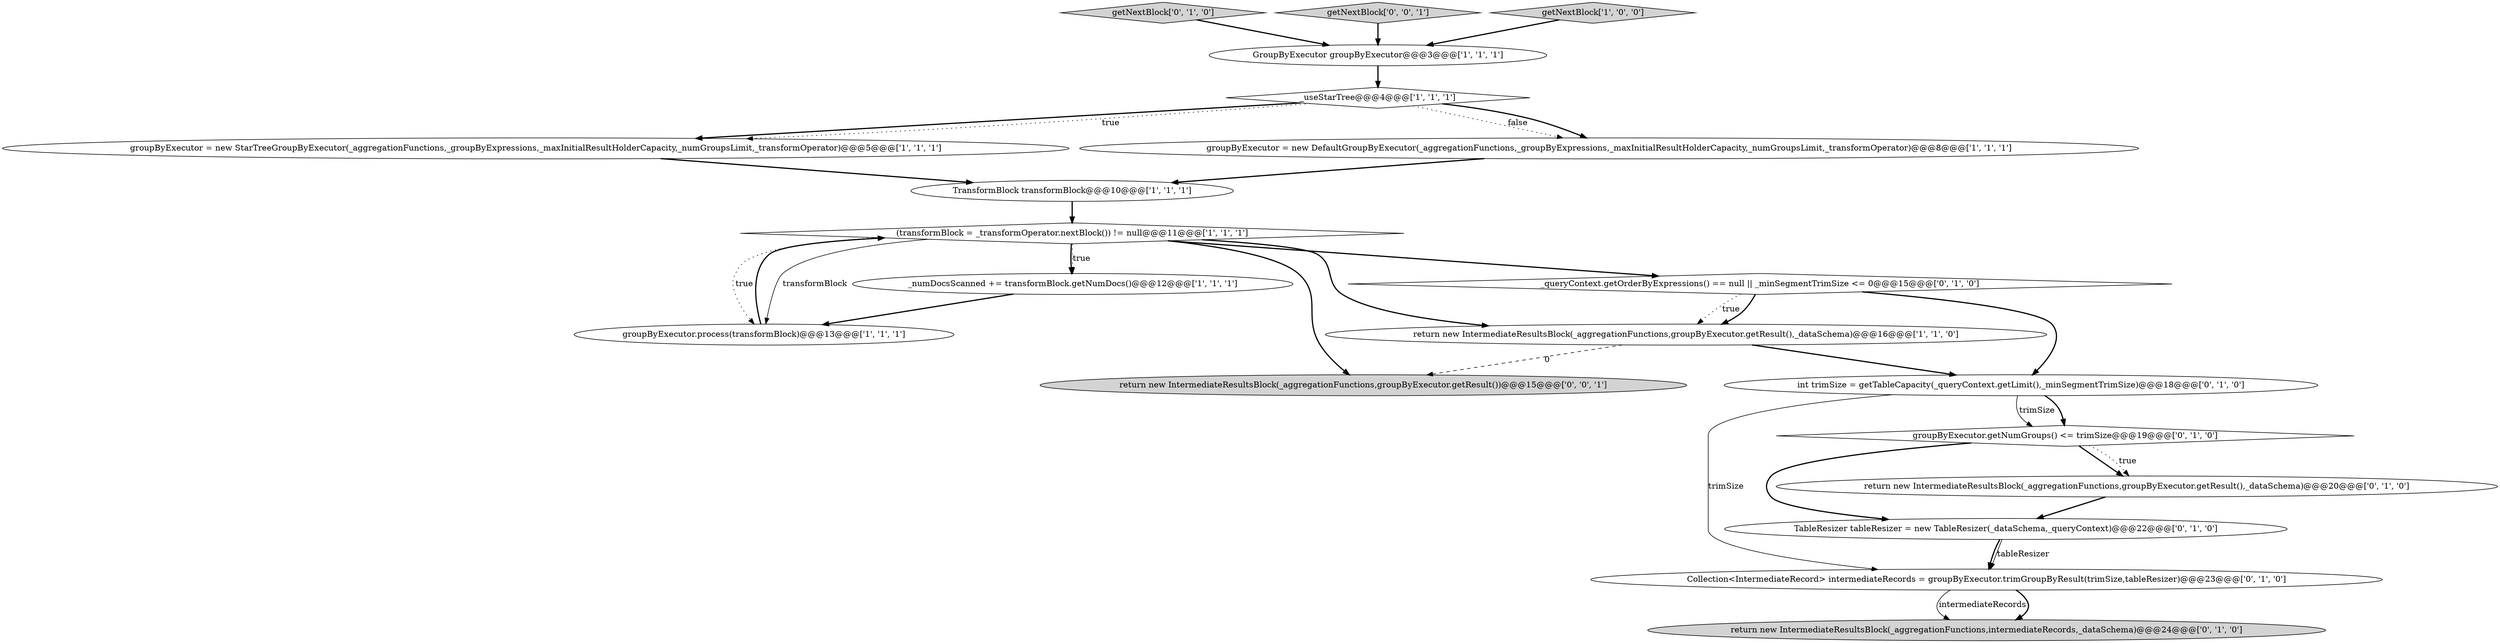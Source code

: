digraph {
18 [style = filled, label = "return new IntermediateResultsBlock(_aggregationFunctions,groupByExecutor.getResult())@@@15@@@['0', '0', '1']", fillcolor = lightgray, shape = ellipse image = "AAA0AAABBB3BBB"];
16 [style = filled, label = "getNextBlock['0', '1', '0']", fillcolor = lightgray, shape = diamond image = "AAA0AAABBB2BBB"];
3 [style = filled, label = "return new IntermediateResultsBlock(_aggregationFunctions,groupByExecutor.getResult(),_dataSchema)@@@16@@@['1', '1', '0']", fillcolor = white, shape = ellipse image = "AAA0AAABBB1BBB"];
0 [style = filled, label = "groupByExecutor = new StarTreeGroupByExecutor(_aggregationFunctions,_groupByExpressions,_maxInitialResultHolderCapacity,_numGroupsLimit,_transformOperator)@@@5@@@['1', '1', '1']", fillcolor = white, shape = ellipse image = "AAA0AAABBB1BBB"];
6 [style = filled, label = "_useStarTree@@@4@@@['1', '1', '1']", fillcolor = white, shape = diamond image = "AAA0AAABBB1BBB"];
19 [style = filled, label = "getNextBlock['0', '0', '1']", fillcolor = lightgray, shape = diamond image = "AAA0AAABBB3BBB"];
15 [style = filled, label = "TableResizer tableResizer = new TableResizer(_dataSchema,_queryContext)@@@22@@@['0', '1', '0']", fillcolor = white, shape = ellipse image = "AAA1AAABBB2BBB"];
9 [style = filled, label = "groupByExecutor.process(transformBlock)@@@13@@@['1', '1', '1']", fillcolor = white, shape = ellipse image = "AAA0AAABBB1BBB"];
2 [style = filled, label = "GroupByExecutor groupByExecutor@@@3@@@['1', '1', '1']", fillcolor = white, shape = ellipse image = "AAA0AAABBB1BBB"];
10 [style = filled, label = "return new IntermediateResultsBlock(_aggregationFunctions,intermediateRecords,_dataSchema)@@@24@@@['0', '1', '0']", fillcolor = lightgray, shape = ellipse image = "AAA1AAABBB2BBB"];
7 [style = filled, label = "TransformBlock transformBlock@@@10@@@['1', '1', '1']", fillcolor = white, shape = ellipse image = "AAA0AAABBB1BBB"];
12 [style = filled, label = "return new IntermediateResultsBlock(_aggregationFunctions,groupByExecutor.getResult(),_dataSchema)@@@20@@@['0', '1', '0']", fillcolor = white, shape = ellipse image = "AAA1AAABBB2BBB"];
13 [style = filled, label = "_queryContext.getOrderByExpressions() == null || _minSegmentTrimSize <= 0@@@15@@@['0', '1', '0']", fillcolor = white, shape = diamond image = "AAA1AAABBB2BBB"];
17 [style = filled, label = "Collection<IntermediateRecord> intermediateRecords = groupByExecutor.trimGroupByResult(trimSize,tableResizer)@@@23@@@['0', '1', '0']", fillcolor = white, shape = ellipse image = "AAA1AAABBB2BBB"];
14 [style = filled, label = "int trimSize = getTableCapacity(_queryContext.getLimit(),_minSegmentTrimSize)@@@18@@@['0', '1', '0']", fillcolor = white, shape = ellipse image = "AAA1AAABBB2BBB"];
5 [style = filled, label = "getNextBlock['1', '0', '0']", fillcolor = lightgray, shape = diamond image = "AAA0AAABBB1BBB"];
4 [style = filled, label = "(transformBlock = _transformOperator.nextBlock()) != null@@@11@@@['1', '1', '1']", fillcolor = white, shape = diamond image = "AAA0AAABBB1BBB"];
8 [style = filled, label = "groupByExecutor = new DefaultGroupByExecutor(_aggregationFunctions,_groupByExpressions,_maxInitialResultHolderCapacity,_numGroupsLimit,_transformOperator)@@@8@@@['1', '1', '1']", fillcolor = white, shape = ellipse image = "AAA0AAABBB1BBB"];
11 [style = filled, label = "groupByExecutor.getNumGroups() <= trimSize@@@19@@@['0', '1', '0']", fillcolor = white, shape = diamond image = "AAA1AAABBB2BBB"];
1 [style = filled, label = "_numDocsScanned += transformBlock.getNumDocs()@@@12@@@['1', '1', '1']", fillcolor = white, shape = ellipse image = "AAA0AAABBB1BBB"];
5->2 [style = bold, label=""];
3->14 [style = bold, label=""];
1->9 [style = bold, label=""];
11->12 [style = bold, label=""];
9->4 [style = bold, label=""];
11->12 [style = dotted, label="true"];
0->7 [style = bold, label=""];
6->8 [style = dotted, label="false"];
4->9 [style = solid, label="transformBlock"];
12->15 [style = bold, label=""];
6->0 [style = bold, label=""];
11->15 [style = bold, label=""];
4->1 [style = dotted, label="true"];
14->11 [style = bold, label=""];
6->8 [style = bold, label=""];
4->1 [style = bold, label=""];
14->11 [style = solid, label="trimSize"];
6->0 [style = dotted, label="true"];
16->2 [style = bold, label=""];
15->17 [style = solid, label="tableResizer"];
7->4 [style = bold, label=""];
14->17 [style = solid, label="trimSize"];
13->3 [style = dotted, label="true"];
3->18 [style = dashed, label="0"];
2->6 [style = bold, label=""];
13->3 [style = bold, label=""];
8->7 [style = bold, label=""];
4->13 [style = bold, label=""];
4->9 [style = dotted, label="true"];
19->2 [style = bold, label=""];
13->14 [style = bold, label=""];
17->10 [style = solid, label="intermediateRecords"];
4->3 [style = bold, label=""];
17->10 [style = bold, label=""];
4->18 [style = bold, label=""];
15->17 [style = bold, label=""];
}
